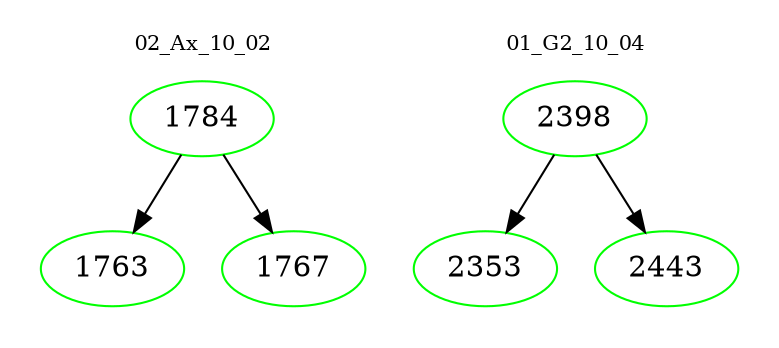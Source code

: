 digraph{
subgraph cluster_0 {
color = white
label = "02_Ax_10_02";
fontsize=10;
T0_1784 [label="1784", color="green"]
T0_1784 -> T0_1763 [color="black"]
T0_1763 [label="1763", color="green"]
T0_1784 -> T0_1767 [color="black"]
T0_1767 [label="1767", color="green"]
}
subgraph cluster_1 {
color = white
label = "01_G2_10_04";
fontsize=10;
T1_2398 [label="2398", color="green"]
T1_2398 -> T1_2353 [color="black"]
T1_2353 [label="2353", color="green"]
T1_2398 -> T1_2443 [color="black"]
T1_2443 [label="2443", color="green"]
}
}
